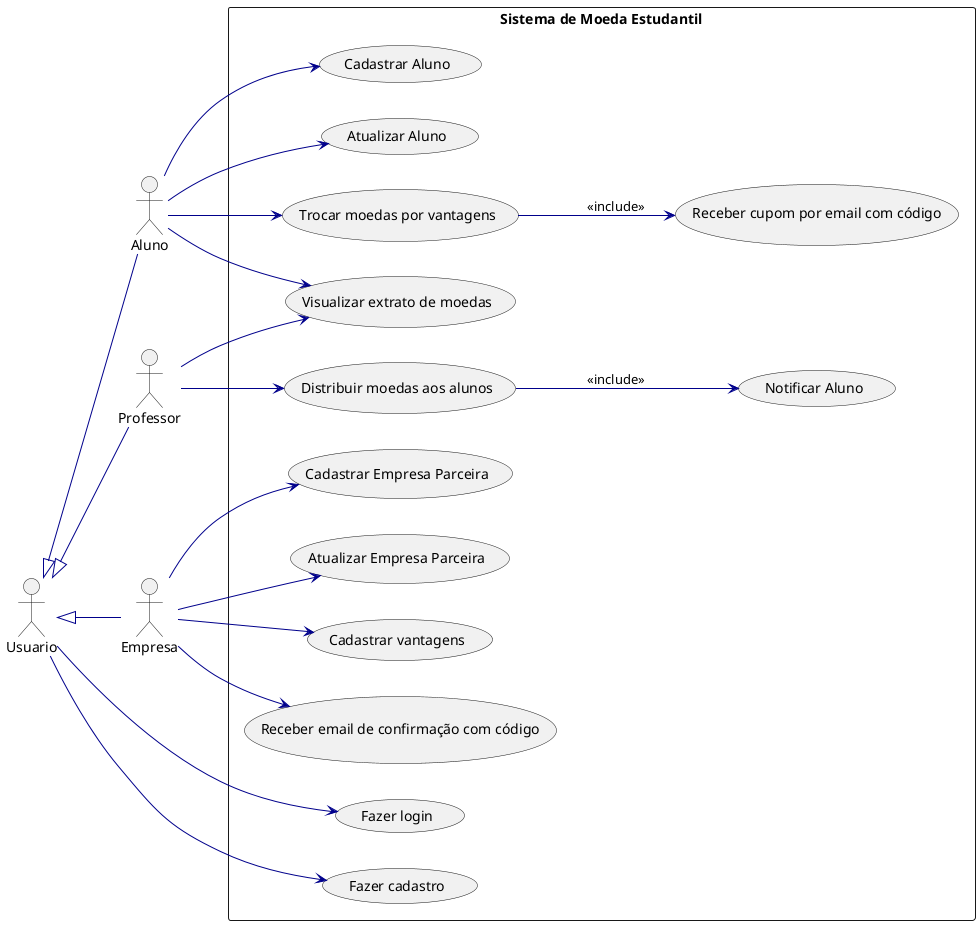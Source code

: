 @startuml
left to right direction
skinparam packageStyle rectangle
skinparam usecase {
  ArrowColor DarkBlue
  ActorBorderColor black
  ActorFontStyle bold
  UsecaseBorderColor Navy
  UsecaseFontColor DarkBlue
}

actor Usuario
actor Aluno
actor Professor
actor Empresa

package "Sistema de Moeda Estudantil" {

  usecase "Fazer login" as UC_Login
  usecase "Fazer cadastro" as UC_CadUsuario
  usecase "Cadastrar Aluno" as UC_CadAluno
  usecase "Atualizar Aluno" as UC_UpdAluno
  usecase "Cadastrar Empresa Parceira" as UC_CadEmpresa
  usecase "Atualizar Empresa Parceira" as UC_UpdEmpresa
  usecase "Visualizar extrato de moedas" as UC_Extrato
  usecase "Trocar moedas por vantagens" as UC_TrocaMoedas
  usecase "Receber cupom por email com código" as UC_EmailCupom
  usecase "Notificar Aluno" as UC_ReceberMoedas
  usecase "Distribuir moedas aos alunos" as UC_DistribuirMoedas
  usecase "Cadastrar vantagens" as UC_CadVantagem
  usecase "Receber email de confirmação com código" as UC_ConfirmacaoParceiro
}

Usuario --> UC_Login
Usuario --> UC_CadUsuario

' Herança entre atores
Usuario <|-- Aluno
Usuario <|-- Professor
Usuario <|-- Empresa

Aluno --> UC_CadAluno
Aluno --> UC_UpdAluno
Aluno --> UC_Extrato
Aluno --> UC_TrocaMoedas

Professor --> UC_DistribuirMoedas
Professor --> UC_Extrato

Empresa --> UC_CadEmpresa
Empresa --> UC_UpdEmpresa
Empresa --> UC_CadVantagem
Empresa --> UC_ConfirmacaoParceiro

UC_TrocaMoedas --> UC_EmailCupom : <<include>>
UC_DistribuirMoedas --> UC_ReceberMoedas : <<include>>

@enduml
